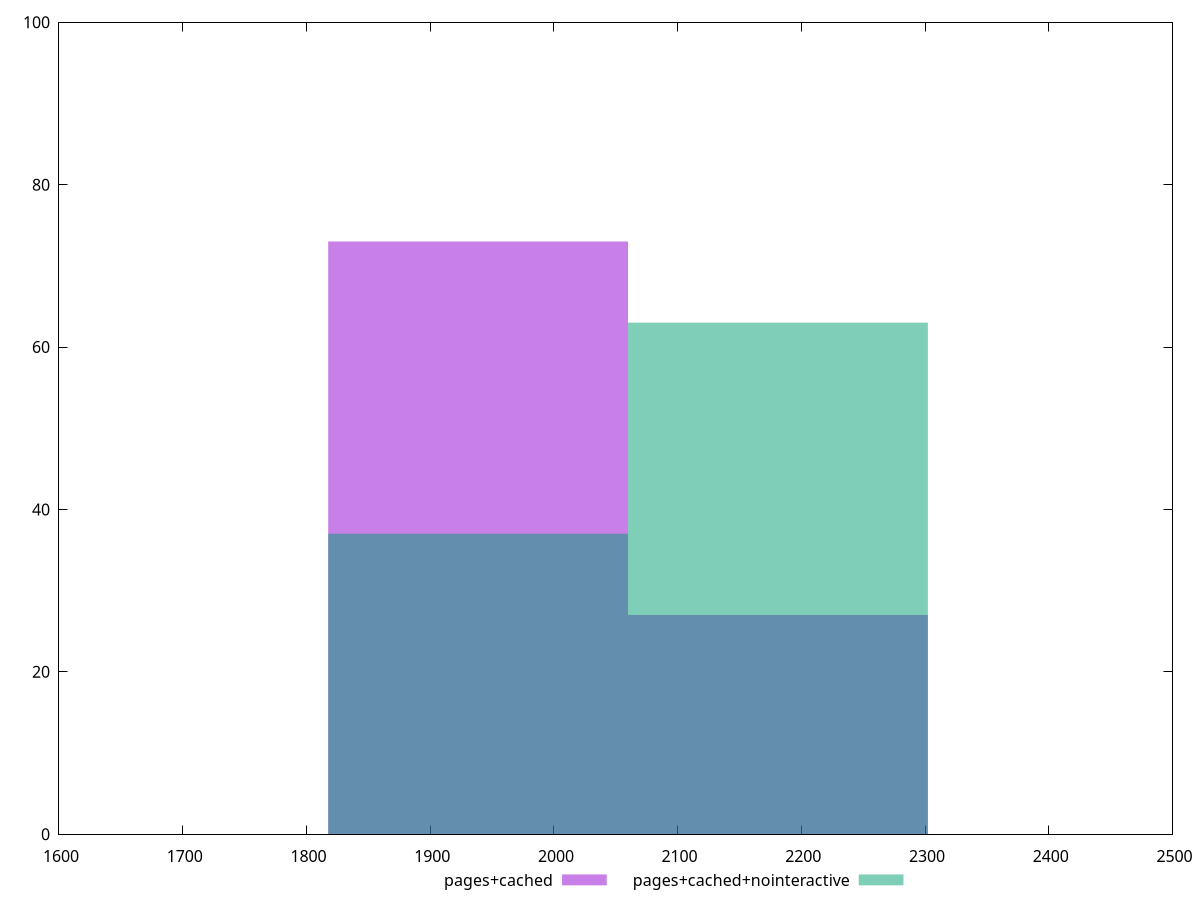 reset
set terminal svg size 640, 500 enhanced background rgb 'white'
set output "reprap/first-contentful-paint/comparison/histogram/2_vs_3.svg"

$pagesCached <<EOF
1938.7562612628703 73
2181.1007939207293 27
EOF

$pagesCachedNointeractive <<EOF
1938.7562612628703 37
2181.1007939207293 63
EOF

set key outside below
set boxwidth 242.3445326578588
set yrange [0:100]
set style fill transparent solid 0.5 noborder

plot \
  $pagesCached title "pages+cached" with boxes, \
  $pagesCachedNointeractive title "pages+cached+nointeractive" with boxes, \


reset